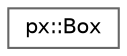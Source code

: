digraph "Graphical Class Hierarchy"
{
 // LATEX_PDF_SIZE
  bgcolor="transparent";
  edge [fontname=Helvetica,fontsize=10,labelfontname=Helvetica,labelfontsize=10];
  node [fontname=Helvetica,fontsize=10,shape=box,height=0.2,width=0.4];
  rankdir="LR";
  Node0 [id="Node000000",label="px::Box",height=0.2,width=0.4,color="grey40", fillcolor="white", style="filled",URL="$structpx_1_1_box.html",tooltip=" "];
}
